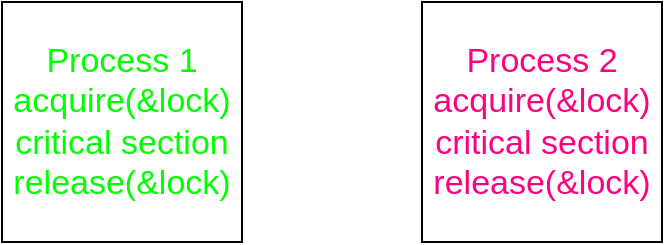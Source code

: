 <mxfile version="13.6.2" type="github">
  <diagram id="1uag1A9dU8ndo6XgfBcE" name="Page-1">
    <mxGraphModel dx="2066" dy="1105" grid="1" gridSize="10" guides="1" tooltips="1" connect="1" arrows="1" fold="1" page="1" pageScale="1" pageWidth="827" pageHeight="1169" math="0" shadow="0">
      <root>
        <mxCell id="0" />
        <mxCell id="1" parent="0" />
        <mxCell id="tTuaMh4XTpOzS0g85imv-1" value="&lt;font color=&quot;#00ff00&quot; style=&quot;font-size: 17px&quot;&gt;Process 1&lt;br&gt;acquire(&amp;amp;lock)&lt;br&gt;critical section&lt;br&gt;release(&amp;amp;lock)&lt;/font&gt;" style="whiteSpace=wrap;html=1;aspect=fixed;" vertex="1" parent="1">
          <mxGeometry x="240" y="190" width="120" height="120" as="geometry" />
        </mxCell>
        <mxCell id="tTuaMh4XTpOzS0g85imv-2" value="&lt;font style=&quot;font-size: 17px&quot; color=&quot;#ff0080&quot;&gt;Process 2&lt;br&gt;acquire(&amp;amp;lock)&lt;br&gt;critical section&lt;br&gt;release(&amp;amp;lock)&lt;/font&gt;" style="whiteSpace=wrap;html=1;aspect=fixed;" vertex="1" parent="1">
          <mxGeometry x="450" y="190" width="120" height="120" as="geometry" />
        </mxCell>
      </root>
    </mxGraphModel>
  </diagram>
</mxfile>
